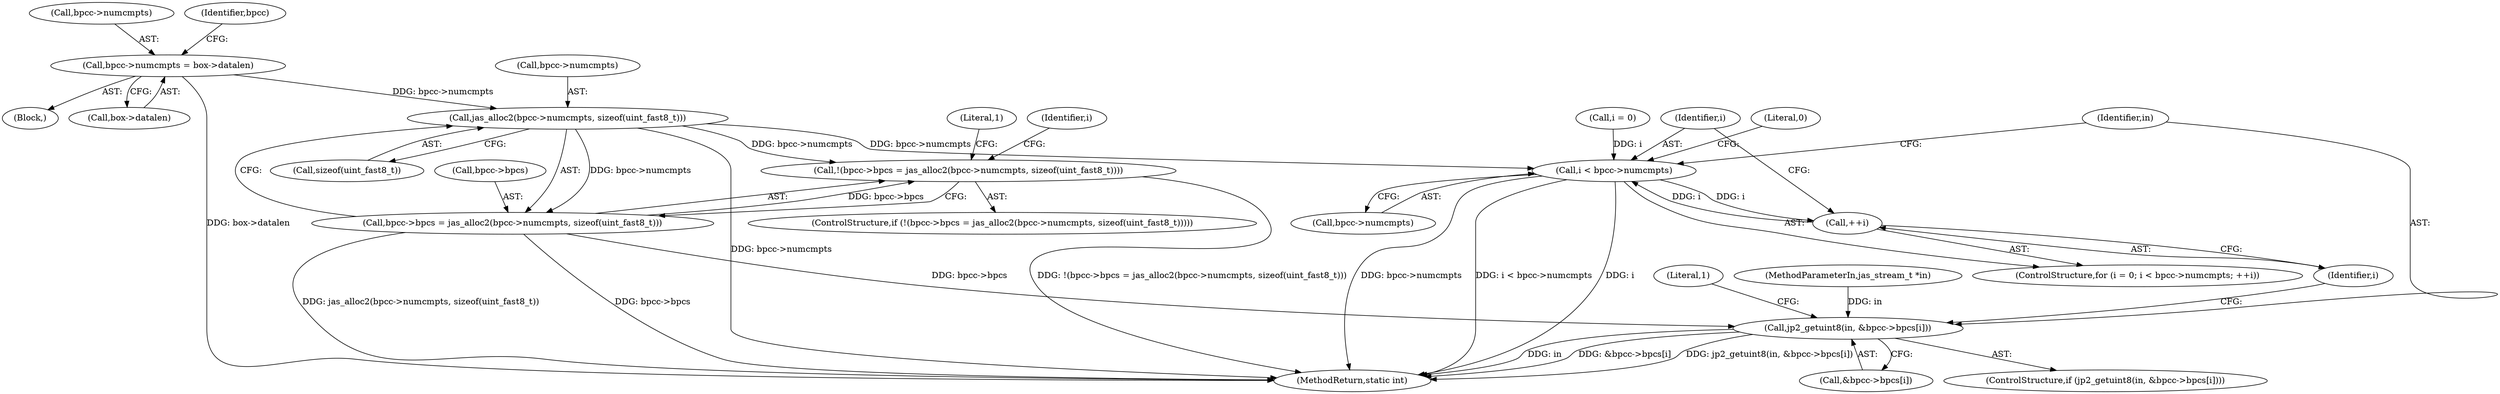 digraph "0_jasper_e96fc4fdd525fa0ede28074a7e2b1caf94b58b0d_2@pointer" {
"1000132" [label="(Call,jas_alloc2(bpcc->numcmpts, sizeof(uint_fast8_t)))"];
"1000119" [label="(Call,bpcc->numcmpts = box->datalen)"];
"1000127" [label="(Call,!(bpcc->bpcs = jas_alloc2(bpcc->numcmpts, sizeof(uint_fast8_t))))"];
"1000128" [label="(Call,bpcc->bpcs = jas_alloc2(bpcc->numcmpts, sizeof(uint_fast8_t)))"];
"1000155" [label="(Call,jp2_getuint8(in, &bpcc->bpcs[i]))"];
"1000146" [label="(Call,i < bpcc->numcmpts)"];
"1000151" [label="(Call,++i)"];
"1000151" [label="(Call,++i)"];
"1000155" [label="(Call,jp2_getuint8(in, &bpcc->bpcs[i]))"];
"1000154" [label="(ControlStructure,if (jp2_getuint8(in, &bpcc->bpcs[i])))"];
"1000143" [label="(Call,i = 0)"];
"1000141" [label="(Literal,1)"];
"1000142" [label="(ControlStructure,for (i = 0; i < bpcc->numcmpts; ++i))"];
"1000169" [label="(MethodReturn,static int)"];
"1000119" [label="(Call,bpcc->numcmpts = box->datalen)"];
"1000128" [label="(Call,bpcc->bpcs = jas_alloc2(bpcc->numcmpts, sizeof(uint_fast8_t)))"];
"1000136" [label="(Call,sizeof(uint_fast8_t))"];
"1000133" [label="(Call,bpcc->numcmpts)"];
"1000166" [label="(Literal,1)"];
"1000144" [label="(Identifier,i)"];
"1000120" [label="(Call,bpcc->numcmpts)"];
"1000103" [label="(Block,)"];
"1000130" [label="(Identifier,bpcc)"];
"1000102" [label="(MethodParameterIn,jas_stream_t *in)"];
"1000156" [label="(Identifier,in)"];
"1000157" [label="(Call,&bpcc->bpcs[i])"];
"1000147" [label="(Identifier,i)"];
"1000152" [label="(Identifier,i)"];
"1000126" [label="(ControlStructure,if (!(bpcc->bpcs = jas_alloc2(bpcc->numcmpts, sizeof(uint_fast8_t)))))"];
"1000123" [label="(Call,box->datalen)"];
"1000127" [label="(Call,!(bpcc->bpcs = jas_alloc2(bpcc->numcmpts, sizeof(uint_fast8_t))))"];
"1000129" [label="(Call,bpcc->bpcs)"];
"1000168" [label="(Literal,0)"];
"1000146" [label="(Call,i < bpcc->numcmpts)"];
"1000148" [label="(Call,bpcc->numcmpts)"];
"1000132" [label="(Call,jas_alloc2(bpcc->numcmpts, sizeof(uint_fast8_t)))"];
"1000132" -> "1000128"  [label="AST: "];
"1000132" -> "1000136"  [label="CFG: "];
"1000133" -> "1000132"  [label="AST: "];
"1000136" -> "1000132"  [label="AST: "];
"1000128" -> "1000132"  [label="CFG: "];
"1000132" -> "1000169"  [label="DDG: bpcc->numcmpts"];
"1000132" -> "1000127"  [label="DDG: bpcc->numcmpts"];
"1000132" -> "1000128"  [label="DDG: bpcc->numcmpts"];
"1000119" -> "1000132"  [label="DDG: bpcc->numcmpts"];
"1000132" -> "1000146"  [label="DDG: bpcc->numcmpts"];
"1000119" -> "1000103"  [label="AST: "];
"1000119" -> "1000123"  [label="CFG: "];
"1000120" -> "1000119"  [label="AST: "];
"1000123" -> "1000119"  [label="AST: "];
"1000130" -> "1000119"  [label="CFG: "];
"1000119" -> "1000169"  [label="DDG: box->datalen"];
"1000127" -> "1000126"  [label="AST: "];
"1000127" -> "1000128"  [label="CFG: "];
"1000128" -> "1000127"  [label="AST: "];
"1000141" -> "1000127"  [label="CFG: "];
"1000144" -> "1000127"  [label="CFG: "];
"1000127" -> "1000169"  [label="DDG: !(bpcc->bpcs = jas_alloc2(bpcc->numcmpts, sizeof(uint_fast8_t)))"];
"1000128" -> "1000127"  [label="DDG: bpcc->bpcs"];
"1000129" -> "1000128"  [label="AST: "];
"1000128" -> "1000169"  [label="DDG: jas_alloc2(bpcc->numcmpts, sizeof(uint_fast8_t))"];
"1000128" -> "1000169"  [label="DDG: bpcc->bpcs"];
"1000128" -> "1000155"  [label="DDG: bpcc->bpcs"];
"1000155" -> "1000154"  [label="AST: "];
"1000155" -> "1000157"  [label="CFG: "];
"1000156" -> "1000155"  [label="AST: "];
"1000157" -> "1000155"  [label="AST: "];
"1000166" -> "1000155"  [label="CFG: "];
"1000152" -> "1000155"  [label="CFG: "];
"1000155" -> "1000169"  [label="DDG: &bpcc->bpcs[i]"];
"1000155" -> "1000169"  [label="DDG: jp2_getuint8(in, &bpcc->bpcs[i])"];
"1000155" -> "1000169"  [label="DDG: in"];
"1000102" -> "1000155"  [label="DDG: in"];
"1000146" -> "1000142"  [label="AST: "];
"1000146" -> "1000148"  [label="CFG: "];
"1000147" -> "1000146"  [label="AST: "];
"1000148" -> "1000146"  [label="AST: "];
"1000156" -> "1000146"  [label="CFG: "];
"1000168" -> "1000146"  [label="CFG: "];
"1000146" -> "1000169"  [label="DDG: bpcc->numcmpts"];
"1000146" -> "1000169"  [label="DDG: i < bpcc->numcmpts"];
"1000146" -> "1000169"  [label="DDG: i"];
"1000151" -> "1000146"  [label="DDG: i"];
"1000143" -> "1000146"  [label="DDG: i"];
"1000146" -> "1000151"  [label="DDG: i"];
"1000151" -> "1000142"  [label="AST: "];
"1000151" -> "1000152"  [label="CFG: "];
"1000152" -> "1000151"  [label="AST: "];
"1000147" -> "1000151"  [label="CFG: "];
}
